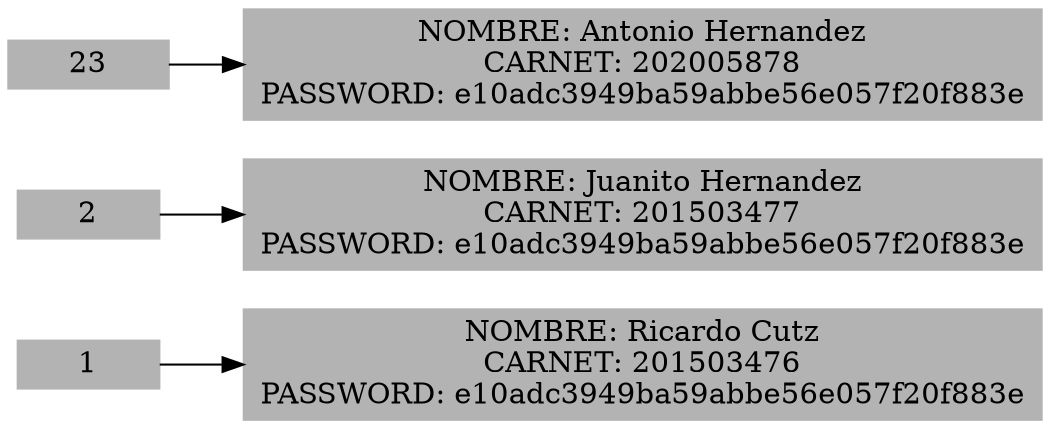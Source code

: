 digraph G{node[shape=record, width =.1, height = .1, style=filled, color = Gray70];
rankdir=LR

1[label = "{<ref>|<data>1 |}"]
1->U3
U3[label = < NOMBRE: Ricardo Cutz<BR/>CARNET: 201503476<BR/>PASSWORD: e10adc3949ba59abbe56e057f20f883e>]
2[label = "{<ref>|<data>2 |}"]
2->U4
U4[label = < NOMBRE: Juanito Hernandez<BR/>CARNET: 201503477<BR/>PASSWORD: e10adc3949ba59abbe56e057f20f883e>]
23[label = "{<ref>|<data>23 |}"]
23->U5
U5[label = < NOMBRE: Antonio Hernandez<BR/>CARNET: 202005878<BR/>PASSWORD: e10adc3949ba59abbe56e057f20f883e>]
}